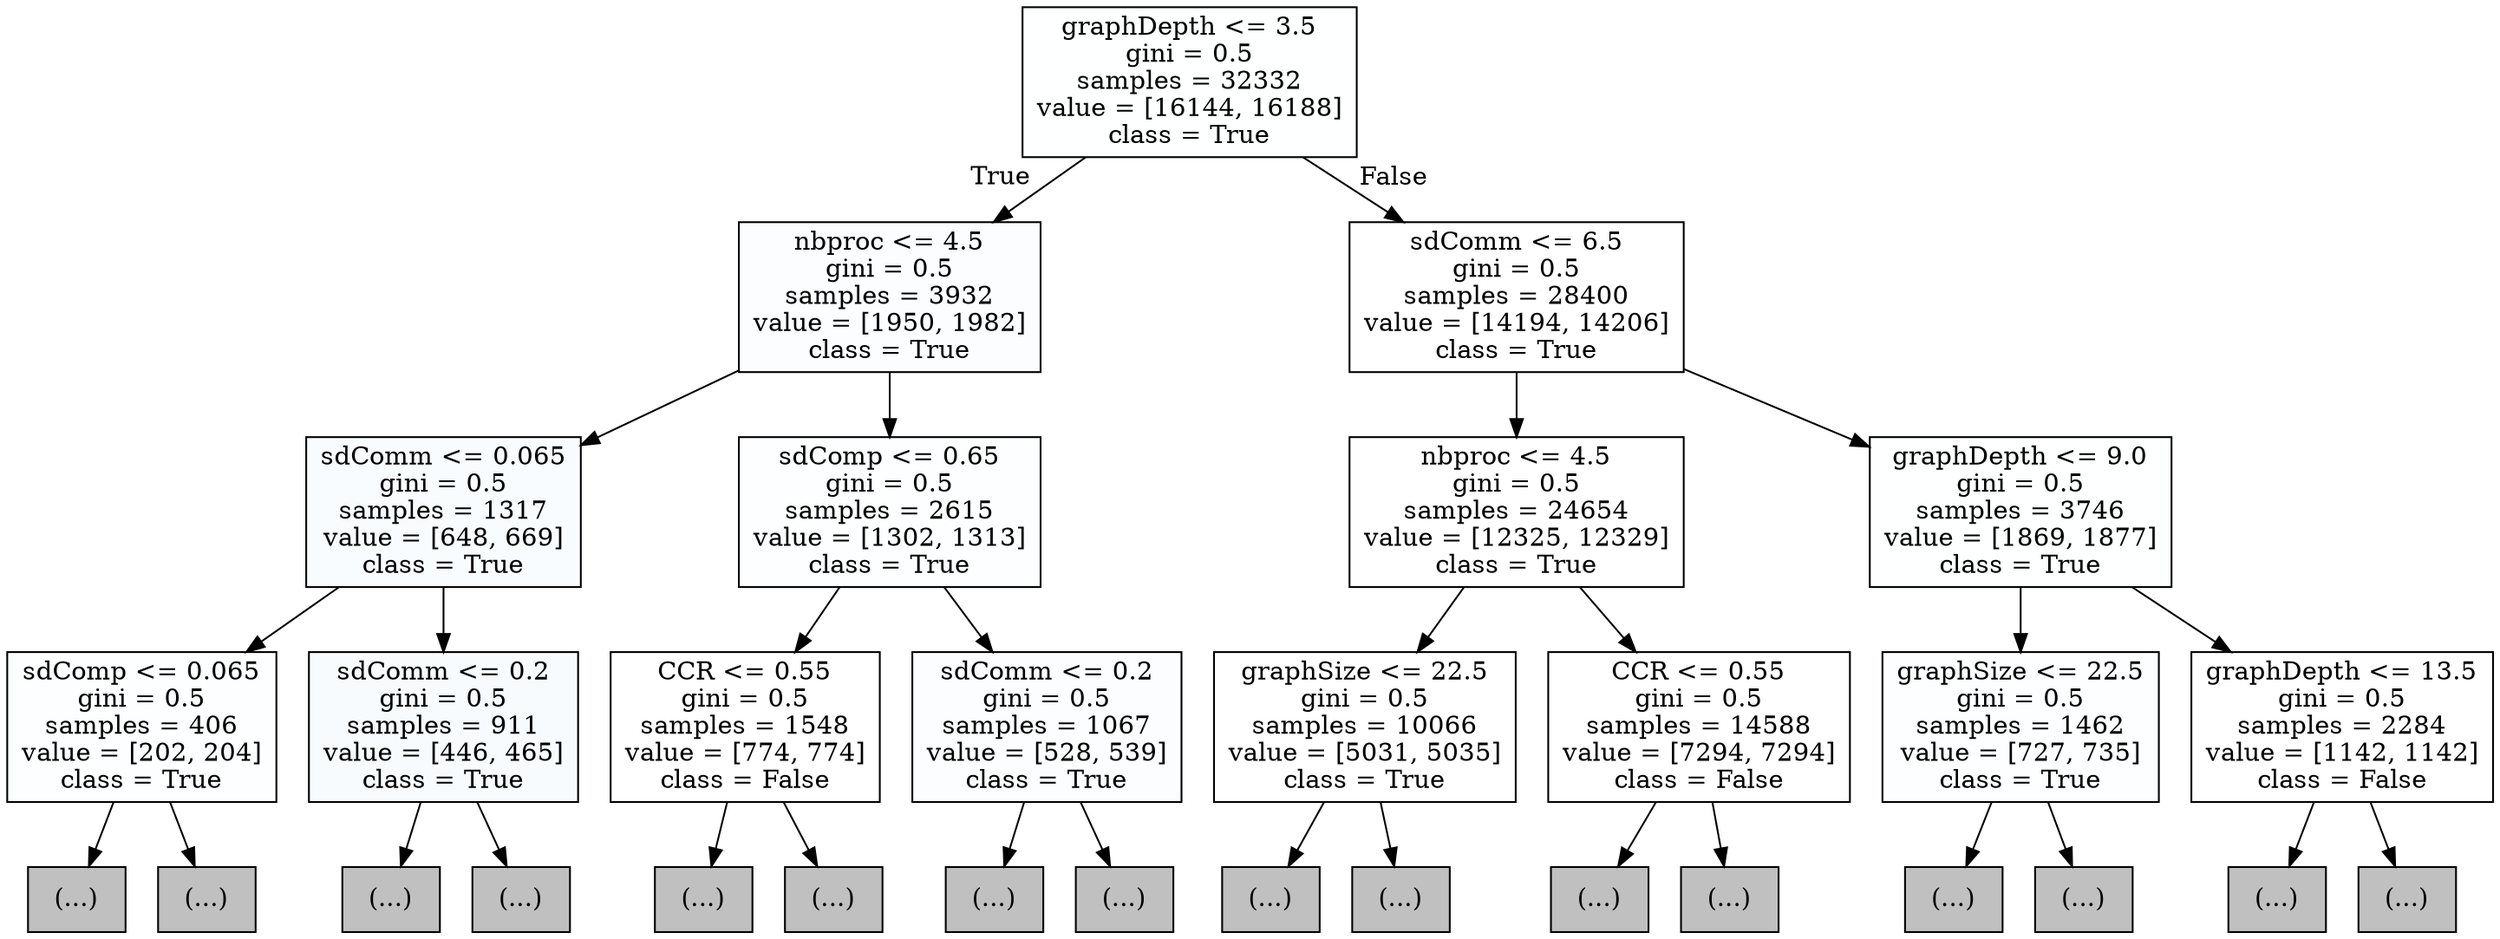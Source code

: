 digraph Tree {
node [shape=box, style="filled", color="black"] ;
0 [label="graphDepth <= 3.5\ngini = 0.5\nsamples = 32332\nvalue = [16144, 16188]\nclass = True", fillcolor="#feffff"] ;
1 [label="nbproc <= 4.5\ngini = 0.5\nsamples = 3932\nvalue = [1950, 1982]\nclass = True", fillcolor="#fcfdff"] ;
0 -> 1 [labeldistance=2.5, labelangle=45, headlabel="True"] ;
2 [label="sdComm <= 0.065\ngini = 0.5\nsamples = 1317\nvalue = [648, 669]\nclass = True", fillcolor="#f9fcfe"] ;
1 -> 2 ;
3 [label="sdComp <= 0.065\ngini = 0.5\nsamples = 406\nvalue = [202, 204]\nclass = True", fillcolor="#fdfeff"] ;
2 -> 3 ;
4 [label="(...)", fillcolor="#C0C0C0"] ;
3 -> 4 ;
11 [label="(...)", fillcolor="#C0C0C0"] ;
3 -> 11 ;
14 [label="sdComm <= 0.2\ngini = 0.5\nsamples = 911\nvalue = [446, 465]\nclass = True", fillcolor="#f7fbfe"] ;
2 -> 14 ;
15 [label="(...)", fillcolor="#C0C0C0"] ;
14 -> 15 ;
26 [label="(...)", fillcolor="#C0C0C0"] ;
14 -> 26 ;
55 [label="sdComp <= 0.65\ngini = 0.5\nsamples = 2615\nvalue = [1302, 1313]\nclass = True", fillcolor="#fdfeff"] ;
1 -> 55 ;
56 [label="CCR <= 0.55\ngini = 0.5\nsamples = 1548\nvalue = [774, 774]\nclass = False", fillcolor="#ffffff"] ;
55 -> 56 ;
57 [label="(...)", fillcolor="#C0C0C0"] ;
56 -> 57 ;
74 [label="(...)", fillcolor="#C0C0C0"] ;
56 -> 74 ;
85 [label="sdComm <= 0.2\ngini = 0.5\nsamples = 1067\nvalue = [528, 539]\nclass = True", fillcolor="#fbfdfe"] ;
55 -> 85 ;
86 [label="(...)", fillcolor="#C0C0C0"] ;
85 -> 86 ;
87 [label="(...)", fillcolor="#C0C0C0"] ;
85 -> 87 ;
108 [label="sdComm <= 6.5\ngini = 0.5\nsamples = 28400\nvalue = [14194, 14206]\nclass = True", fillcolor="#ffffff"] ;
0 -> 108 [labeldistance=2.5, labelangle=-45, headlabel="False"] ;
109 [label="nbproc <= 4.5\ngini = 0.5\nsamples = 24654\nvalue = [12325, 12329]\nclass = True", fillcolor="#ffffff"] ;
108 -> 109 ;
110 [label="graphSize <= 22.5\ngini = 0.5\nsamples = 10066\nvalue = [5031, 5035]\nclass = True", fillcolor="#ffffff"] ;
109 -> 110 ;
111 [label="(...)", fillcolor="#C0C0C0"] ;
110 -> 111 ;
158 [label="(...)", fillcolor="#C0C0C0"] ;
110 -> 158 ;
445 [label="CCR <= 0.55\ngini = 0.5\nsamples = 14588\nvalue = [7294, 7294]\nclass = False", fillcolor="#ffffff"] ;
109 -> 445 ;
446 [label="(...)", fillcolor="#C0C0C0"] ;
445 -> 446 ;
571 [label="(...)", fillcolor="#C0C0C0"] ;
445 -> 571 ;
780 [label="graphDepth <= 9.0\ngini = 0.5\nsamples = 3746\nvalue = [1869, 1877]\nclass = True", fillcolor="#feffff"] ;
108 -> 780 ;
781 [label="graphSize <= 22.5\ngini = 0.5\nsamples = 1462\nvalue = [727, 735]\nclass = True", fillcolor="#fdfeff"] ;
780 -> 781 ;
782 [label="(...)", fillcolor="#C0C0C0"] ;
781 -> 782 ;
793 [label="(...)", fillcolor="#C0C0C0"] ;
781 -> 793 ;
816 [label="graphDepth <= 13.5\ngini = 0.5\nsamples = 2284\nvalue = [1142, 1142]\nclass = False", fillcolor="#ffffff"] ;
780 -> 816 ;
817 [label="(...)", fillcolor="#C0C0C0"] ;
816 -> 817 ;
828 [label="(...)", fillcolor="#C0C0C0"] ;
816 -> 828 ;
}